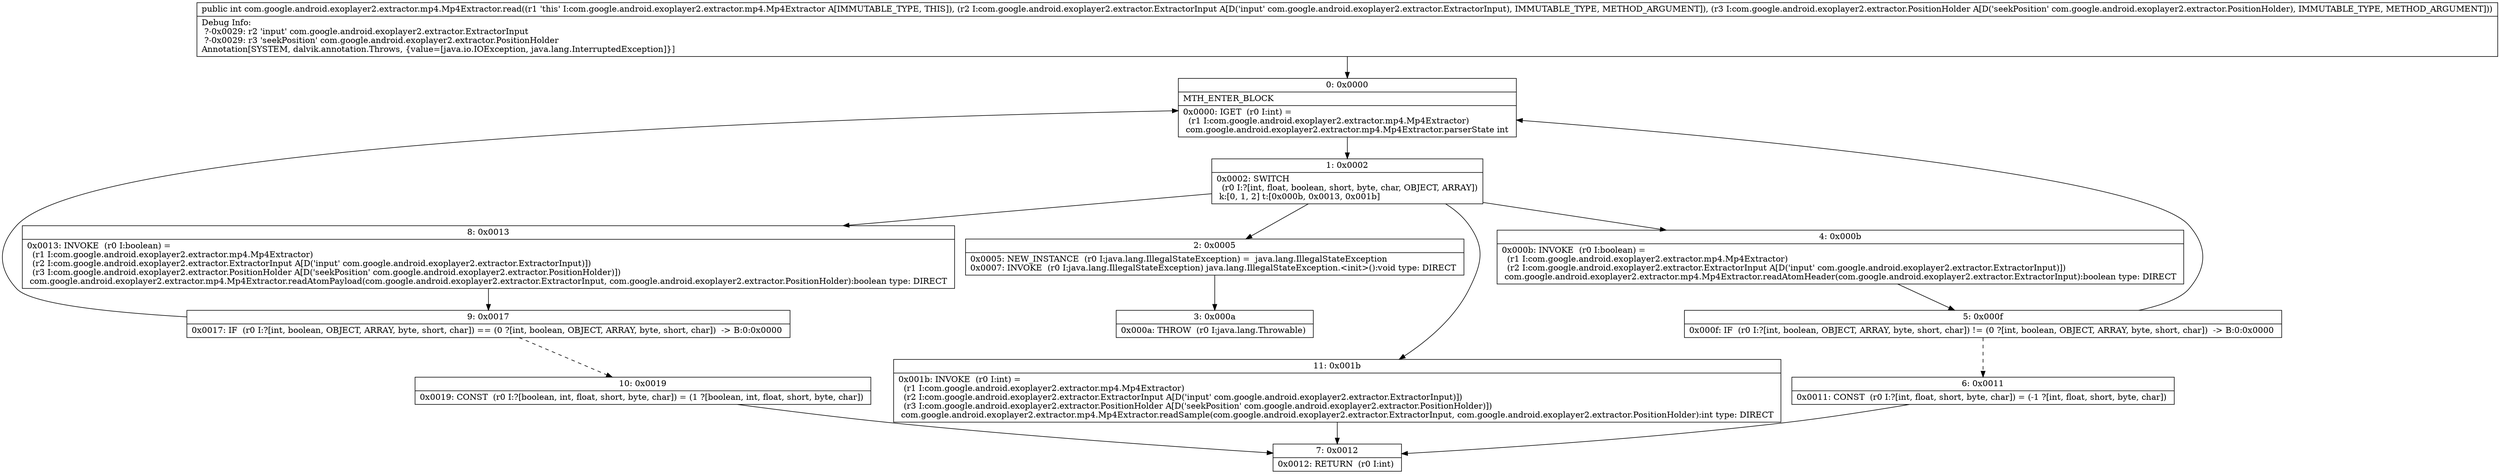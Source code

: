 digraph "CFG forcom.google.android.exoplayer2.extractor.mp4.Mp4Extractor.read(Lcom\/google\/android\/exoplayer2\/extractor\/ExtractorInput;Lcom\/google\/android\/exoplayer2\/extractor\/PositionHolder;)I" {
Node_0 [shape=record,label="{0\:\ 0x0000|MTH_ENTER_BLOCK\l|0x0000: IGET  (r0 I:int) = \l  (r1 I:com.google.android.exoplayer2.extractor.mp4.Mp4Extractor)\l com.google.android.exoplayer2.extractor.mp4.Mp4Extractor.parserState int \l}"];
Node_1 [shape=record,label="{1\:\ 0x0002|0x0002: SWITCH  \l  (r0 I:?[int, float, boolean, short, byte, char, OBJECT, ARRAY])\l k:[0, 1, 2] t:[0x000b, 0x0013, 0x001b] \l}"];
Node_2 [shape=record,label="{2\:\ 0x0005|0x0005: NEW_INSTANCE  (r0 I:java.lang.IllegalStateException) =  java.lang.IllegalStateException \l0x0007: INVOKE  (r0 I:java.lang.IllegalStateException) java.lang.IllegalStateException.\<init\>():void type: DIRECT \l}"];
Node_3 [shape=record,label="{3\:\ 0x000a|0x000a: THROW  (r0 I:java.lang.Throwable) \l}"];
Node_4 [shape=record,label="{4\:\ 0x000b|0x000b: INVOKE  (r0 I:boolean) = \l  (r1 I:com.google.android.exoplayer2.extractor.mp4.Mp4Extractor)\l  (r2 I:com.google.android.exoplayer2.extractor.ExtractorInput A[D('input' com.google.android.exoplayer2.extractor.ExtractorInput)])\l com.google.android.exoplayer2.extractor.mp4.Mp4Extractor.readAtomHeader(com.google.android.exoplayer2.extractor.ExtractorInput):boolean type: DIRECT \l}"];
Node_5 [shape=record,label="{5\:\ 0x000f|0x000f: IF  (r0 I:?[int, boolean, OBJECT, ARRAY, byte, short, char]) != (0 ?[int, boolean, OBJECT, ARRAY, byte, short, char])  \-\> B:0:0x0000 \l}"];
Node_6 [shape=record,label="{6\:\ 0x0011|0x0011: CONST  (r0 I:?[int, float, short, byte, char]) = (\-1 ?[int, float, short, byte, char]) \l}"];
Node_7 [shape=record,label="{7\:\ 0x0012|0x0012: RETURN  (r0 I:int) \l}"];
Node_8 [shape=record,label="{8\:\ 0x0013|0x0013: INVOKE  (r0 I:boolean) = \l  (r1 I:com.google.android.exoplayer2.extractor.mp4.Mp4Extractor)\l  (r2 I:com.google.android.exoplayer2.extractor.ExtractorInput A[D('input' com.google.android.exoplayer2.extractor.ExtractorInput)])\l  (r3 I:com.google.android.exoplayer2.extractor.PositionHolder A[D('seekPosition' com.google.android.exoplayer2.extractor.PositionHolder)])\l com.google.android.exoplayer2.extractor.mp4.Mp4Extractor.readAtomPayload(com.google.android.exoplayer2.extractor.ExtractorInput, com.google.android.exoplayer2.extractor.PositionHolder):boolean type: DIRECT \l}"];
Node_9 [shape=record,label="{9\:\ 0x0017|0x0017: IF  (r0 I:?[int, boolean, OBJECT, ARRAY, byte, short, char]) == (0 ?[int, boolean, OBJECT, ARRAY, byte, short, char])  \-\> B:0:0x0000 \l}"];
Node_10 [shape=record,label="{10\:\ 0x0019|0x0019: CONST  (r0 I:?[boolean, int, float, short, byte, char]) = (1 ?[boolean, int, float, short, byte, char]) \l}"];
Node_11 [shape=record,label="{11\:\ 0x001b|0x001b: INVOKE  (r0 I:int) = \l  (r1 I:com.google.android.exoplayer2.extractor.mp4.Mp4Extractor)\l  (r2 I:com.google.android.exoplayer2.extractor.ExtractorInput A[D('input' com.google.android.exoplayer2.extractor.ExtractorInput)])\l  (r3 I:com.google.android.exoplayer2.extractor.PositionHolder A[D('seekPosition' com.google.android.exoplayer2.extractor.PositionHolder)])\l com.google.android.exoplayer2.extractor.mp4.Mp4Extractor.readSample(com.google.android.exoplayer2.extractor.ExtractorInput, com.google.android.exoplayer2.extractor.PositionHolder):int type: DIRECT \l}"];
MethodNode[shape=record,label="{public int com.google.android.exoplayer2.extractor.mp4.Mp4Extractor.read((r1 'this' I:com.google.android.exoplayer2.extractor.mp4.Mp4Extractor A[IMMUTABLE_TYPE, THIS]), (r2 I:com.google.android.exoplayer2.extractor.ExtractorInput A[D('input' com.google.android.exoplayer2.extractor.ExtractorInput), IMMUTABLE_TYPE, METHOD_ARGUMENT]), (r3 I:com.google.android.exoplayer2.extractor.PositionHolder A[D('seekPosition' com.google.android.exoplayer2.extractor.PositionHolder), IMMUTABLE_TYPE, METHOD_ARGUMENT]))  | Debug Info:\l  ?\-0x0029: r2 'input' com.google.android.exoplayer2.extractor.ExtractorInput\l  ?\-0x0029: r3 'seekPosition' com.google.android.exoplayer2.extractor.PositionHolder\lAnnotation[SYSTEM, dalvik.annotation.Throws, \{value=[java.io.IOException, java.lang.InterruptedException]\}]\l}"];
MethodNode -> Node_0;
Node_0 -> Node_1;
Node_1 -> Node_2;
Node_1 -> Node_4;
Node_1 -> Node_8;
Node_1 -> Node_11;
Node_2 -> Node_3;
Node_4 -> Node_5;
Node_5 -> Node_0;
Node_5 -> Node_6[style=dashed];
Node_6 -> Node_7;
Node_8 -> Node_9;
Node_9 -> Node_0;
Node_9 -> Node_10[style=dashed];
Node_10 -> Node_7;
Node_11 -> Node_7;
}

